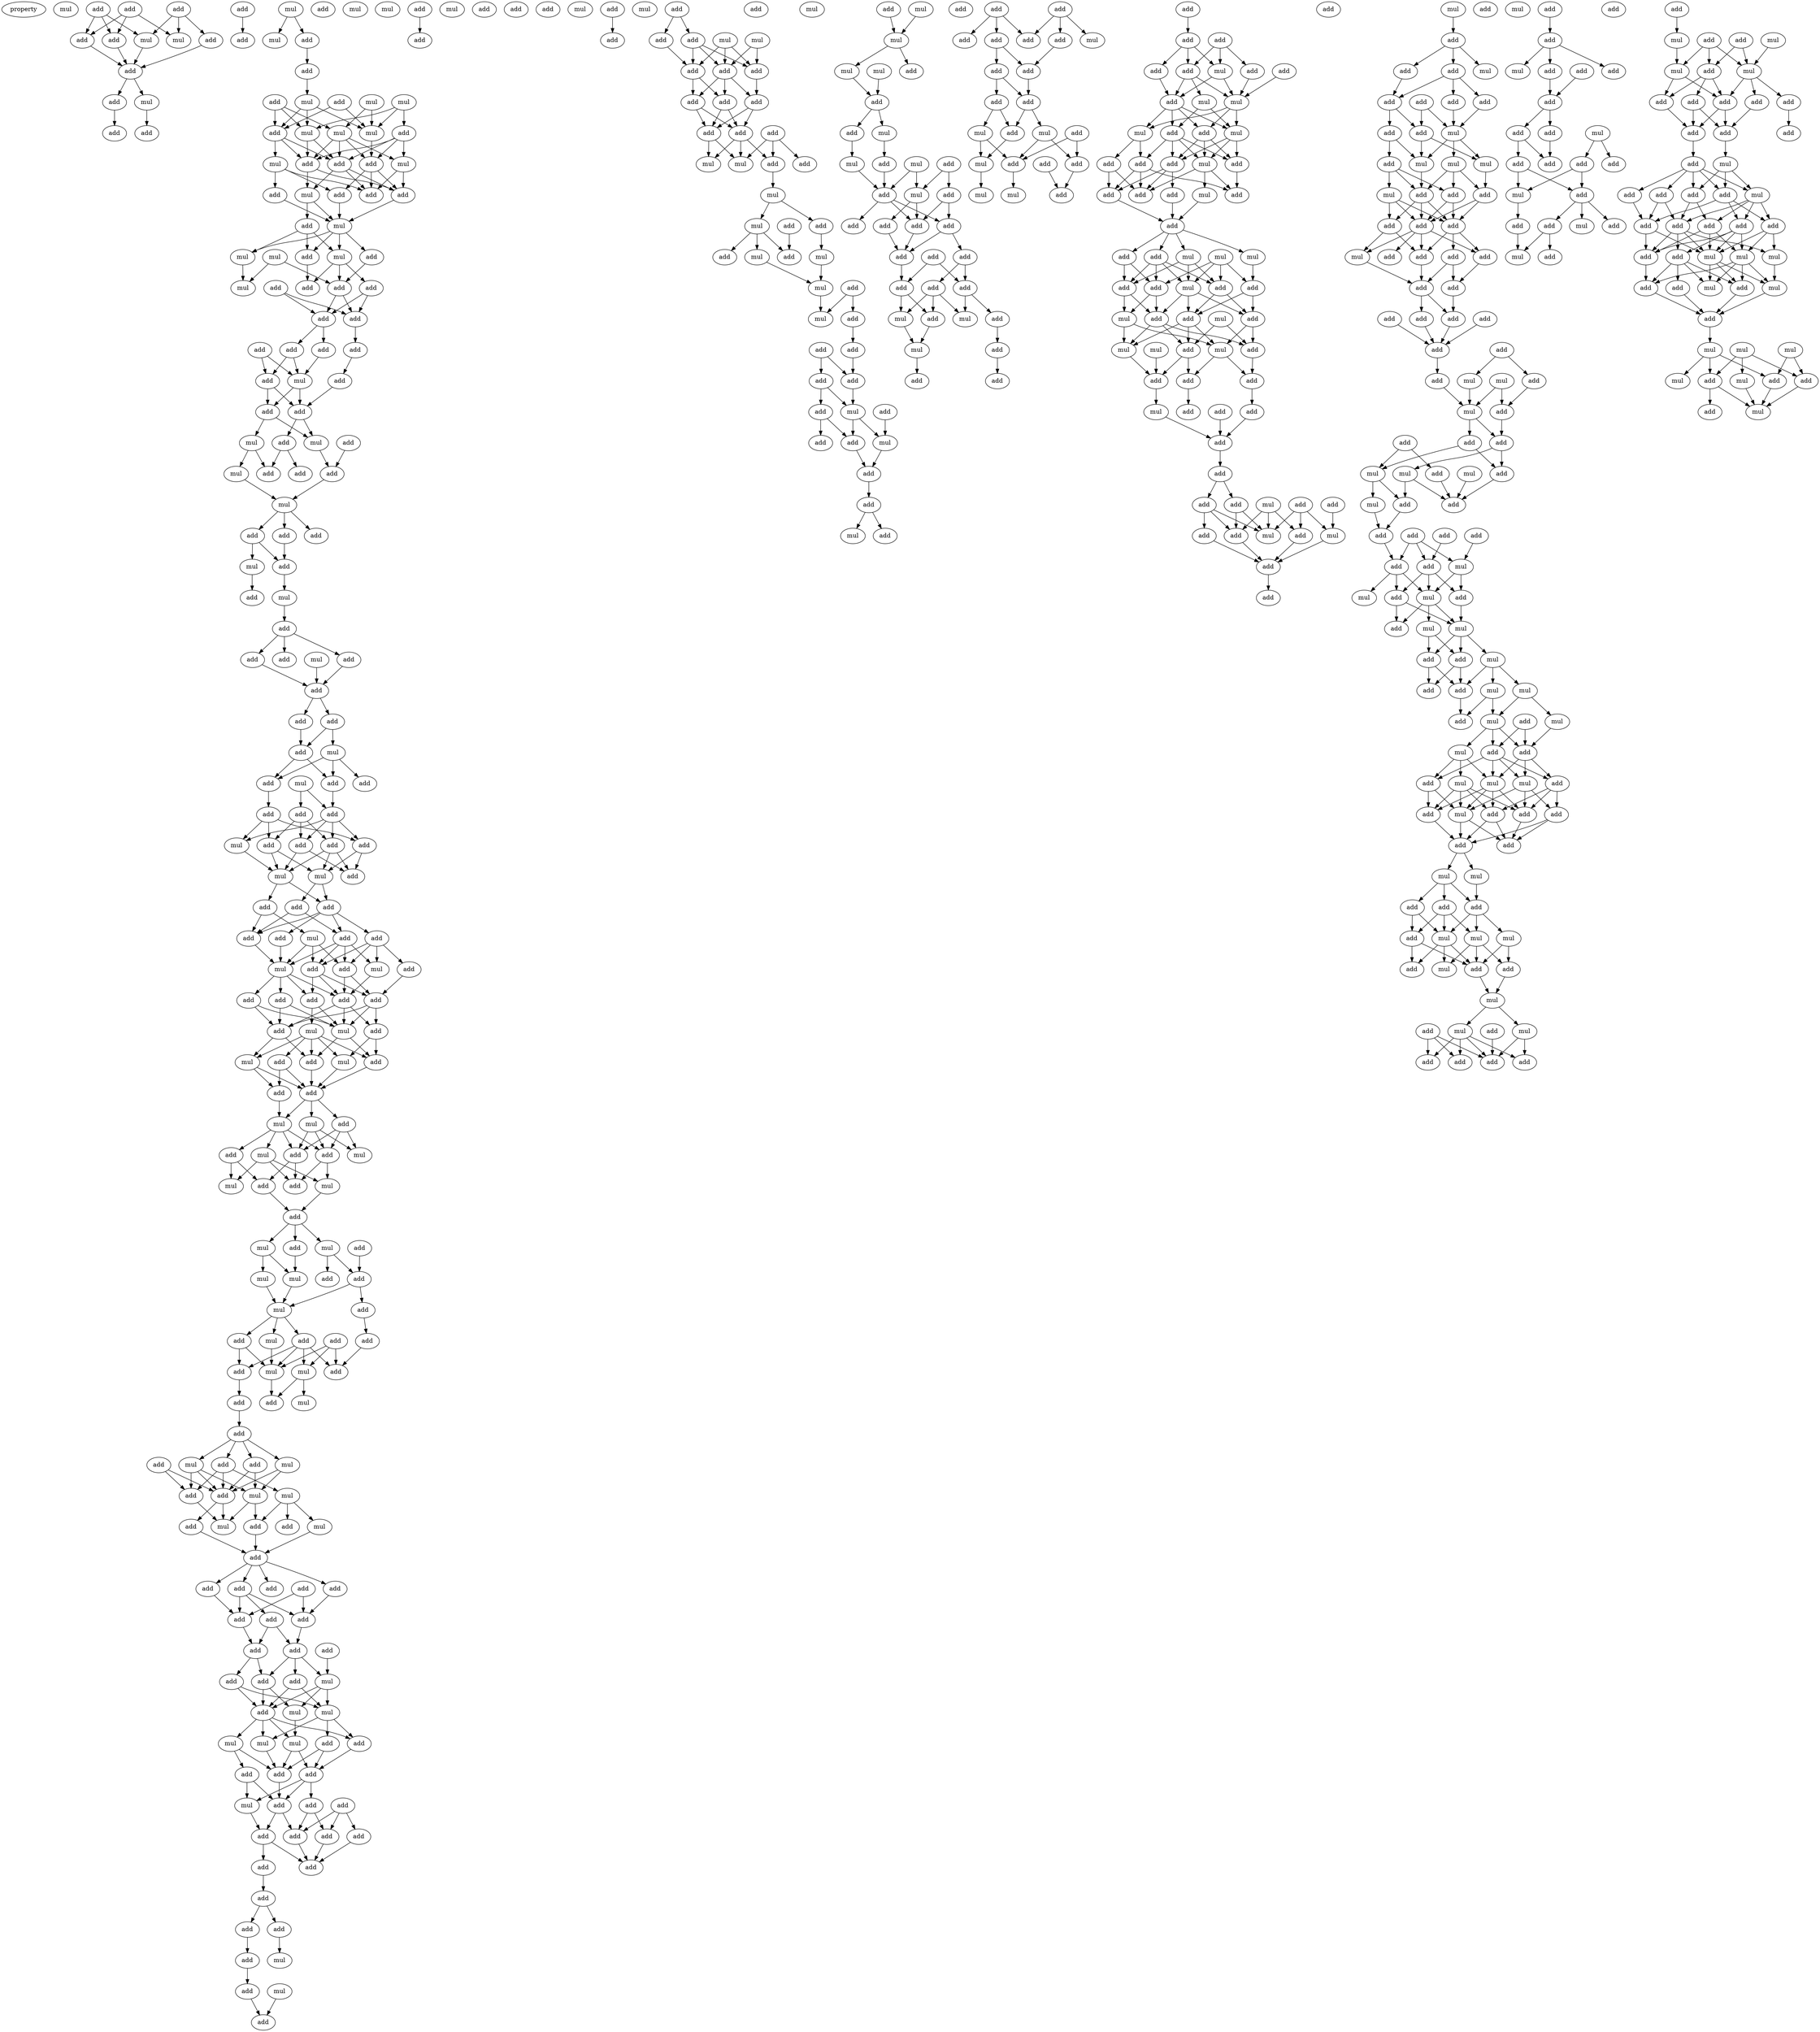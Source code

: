 digraph {
    node [fontcolor=black]
    property [mul=2,lf=1.4]
    0 [ label = mul ];
    1 [ label = add ];
    2 [ label = add ];
    3 [ label = add ];
    4 [ label = add ];
    5 [ label = mul ];
    6 [ label = add ];
    7 [ label = add ];
    8 [ label = mul ];
    9 [ label = add ];
    10 [ label = add ];
    11 [ label = mul ];
    12 [ label = add ];
    13 [ label = add ];
    14 [ label = add ];
    15 [ label = add ];
    16 [ label = mul ];
    17 [ label = mul ];
    18 [ label = add ];
    19 [ label = mul ];
    20 [ label = add ];
    21 [ label = add ];
    22 [ label = mul ];
    23 [ label = add ];
    24 [ label = mul ];
    25 [ label = add ];
    26 [ label = mul ];
    27 [ label = mul ];
    28 [ label = add ];
    29 [ label = mul ];
    30 [ label = mul ];
    31 [ label = add ];
    32 [ label = mul ];
    33 [ label = add ];
    34 [ label = add ];
    35 [ label = mul ];
    36 [ label = add ];
    37 [ label = add ];
    38 [ label = add ];
    39 [ label = add ];
    40 [ label = add ];
    41 [ label = mul ];
    42 [ label = mul ];
    43 [ label = add ];
    44 [ label = mul ];
    45 [ label = add ];
    46 [ label = mul ];
    47 [ label = add ];
    48 [ label = mul ];
    49 [ label = add ];
    50 [ label = add ];
    51 [ label = add ];
    52 [ label = add ];
    53 [ label = mul ];
    54 [ label = add ];
    55 [ label = add ];
    56 [ label = add ];
    57 [ label = add ];
    58 [ label = add ];
    59 [ label = add ];
    60 [ label = mul ];
    61 [ label = add ];
    62 [ label = add ];
    63 [ label = add ];
    64 [ label = add ];
    65 [ label = mul ];
    66 [ label = add ];
    67 [ label = add ];
    68 [ label = mul ];
    69 [ label = add ];
    70 [ label = add ];
    71 [ label = mul ];
    72 [ label = add ];
    73 [ label = mul ];
    74 [ label = add ];
    75 [ label = mul ];
    76 [ label = add ];
    77 [ label = add ];
    78 [ label = mul ];
    79 [ label = add ];
    80 [ label = mul ];
    81 [ label = add ];
    82 [ label = add ];
    83 [ label = add ];
    84 [ label = add ];
    85 [ label = mul ];
    86 [ label = add ];
    87 [ label = add ];
    88 [ label = add ];
    89 [ label = mul ];
    90 [ label = add ];
    91 [ label = add ];
    92 [ label = add ];
    93 [ label = add ];
    94 [ label = add ];
    95 [ label = mul ];
    96 [ label = add ];
    97 [ label = add ];
    98 [ label = mul ];
    99 [ label = add ];
    100 [ label = add ];
    101 [ label = add ];
    102 [ label = add ];
    103 [ label = add ];
    104 [ label = add ];
    105 [ label = mul ];
    106 [ label = add ];
    107 [ label = add ];
    108 [ label = add ];
    109 [ label = mul ];
    110 [ label = mul ];
    111 [ label = add ];
    112 [ label = add ];
    113 [ label = add ];
    114 [ label = mul ];
    115 [ label = add ];
    116 [ label = add ];
    117 [ label = add ];
    118 [ label = add ];
    119 [ label = mul ];
    120 [ label = add ];
    121 [ label = add ];
    122 [ label = mul ];
    123 [ label = add ];
    124 [ label = add ];
    125 [ label = add ];
    126 [ label = add ];
    127 [ label = add ];
    128 [ label = add ];
    129 [ label = add ];
    130 [ label = mul ];
    131 [ label = mul ];
    132 [ label = add ];
    133 [ label = mul ];
    134 [ label = add ];
    135 [ label = add ];
    136 [ label = mul ];
    137 [ label = add ];
    138 [ label = add ];
    139 [ label = add ];
    140 [ label = mul ];
    141 [ label = add ];
    142 [ label = mul ];
    143 [ label = mul ];
    144 [ label = mul ];
    145 [ label = add ];
    146 [ label = add ];
    147 [ label = add ];
    148 [ label = mul ];
    149 [ label = mul ];
    150 [ label = add ];
    151 [ label = add ];
    152 [ label = add ];
    153 [ label = add ];
    154 [ label = mul ];
    155 [ label = mul ];
    156 [ label = add ];
    157 [ label = mul ];
    158 [ label = add ];
    159 [ label = mul ];
    160 [ label = add ];
    161 [ label = add ];
    162 [ label = mul ];
    163 [ label = add ];
    164 [ label = add ];
    165 [ label = add ];
    166 [ label = add ];
    167 [ label = mul ];
    168 [ label = add ];
    169 [ label = add ];
    170 [ label = add ];
    171 [ label = mul ];
    172 [ label = mul ];
    173 [ label = mul ];
    174 [ label = add ];
    175 [ label = add ];
    176 [ label = add ];
    177 [ label = mul ];
    178 [ label = add ];
    179 [ label = mul ];
    180 [ label = add ];
    181 [ label = add ];
    182 [ label = mul ];
    183 [ label = add ];
    184 [ label = add ];
    185 [ label = mul ];
    186 [ label = add ];
    187 [ label = mul ];
    188 [ label = add ];
    189 [ label = mul ];
    190 [ label = add ];
    191 [ label = add ];
    192 [ label = add ];
    193 [ label = add ];
    194 [ label = add ];
    195 [ label = add ];
    196 [ label = add ];
    197 [ label = add ];
    198 [ label = add ];
    199 [ label = add ];
    200 [ label = add ];
    201 [ label = add ];
    202 [ label = add ];
    203 [ label = mul ];
    204 [ label = add ];
    205 [ label = add ];
    206 [ label = add ];
    207 [ label = mul ];
    208 [ label = mul ];
    209 [ label = add ];
    210 [ label = add ];
    211 [ label = mul ];
    212 [ label = mul ];
    213 [ label = mul ];
    214 [ label = add ];
    215 [ label = add ];
    216 [ label = add ];
    217 [ label = add ];
    218 [ label = mul ];
    219 [ label = add ];
    220 [ label = add ];
    221 [ label = add ];
    222 [ label = add ];
    223 [ label = add ];
    224 [ label = add ];
    225 [ label = add ];
    226 [ label = add ];
    227 [ label = add ];
    228 [ label = add ];
    229 [ label = add ];
    230 [ label = add ];
    231 [ label = add ];
    232 [ label = mul ];
    233 [ label = mul ];
    234 [ label = add ];
    235 [ label = add ];
    236 [ label = add ];
    237 [ label = mul ];
    238 [ label = mul ];
    239 [ label = add ];
    240 [ label = add ];
    241 [ label = add ];
    242 [ label = add ];
    243 [ label = mul ];
    244 [ label = mul ];
    245 [ label = add ];
    246 [ label = add ];
    247 [ label = add ];
    248 [ label = add ];
    249 [ label = add ];
    250 [ label = add ];
    251 [ label = add ];
    252 [ label = add ];
    253 [ label = add ];
    254 [ label = add ];
    255 [ label = mul ];
    256 [ label = add ];
    257 [ label = mul ];
    258 [ label = add ];
    259 [ label = mul ];
    260 [ label = mul ];
    261 [ label = add ];
    262 [ label = add ];
    263 [ label = mul ];
    264 [ label = mul ];
    265 [ label = add ];
    266 [ label = add ];
    267 [ label = mul ];
    268 [ label = add ];
    269 [ label = add ];
    270 [ label = mul ];
    271 [ label = add ];
    272 [ label = add ];
    273 [ label = add ];
    274 [ label = add ];
    275 [ label = add ];
    276 [ label = mul ];
    277 [ label = add ];
    278 [ label = add ];
    279 [ label = add ];
    280 [ label = add ];
    281 [ label = mul ];
    282 [ label = add ];
    283 [ label = add ];
    284 [ label = mul ];
    285 [ label = mul ];
    286 [ label = add ];
    287 [ label = mul ];
    288 [ label = add ];
    289 [ label = mul ];
    290 [ label = add ];
    291 [ label = mul ];
    292 [ label = mul ];
    293 [ label = add ];
    294 [ label = mul ];
    295 [ label = add ];
    296 [ label = mul ];
    297 [ label = add ];
    298 [ label = mul ];
    299 [ label = add ];
    300 [ label = add ];
    301 [ label = mul ];
    302 [ label = add ];
    303 [ label = add ];
    304 [ label = add ];
    305 [ label = add ];
    306 [ label = add ];
    307 [ label = add ];
    308 [ label = add ];
    309 [ label = add ];
    310 [ label = add ];
    311 [ label = add ];
    312 [ label = add ];
    313 [ label = add ];
    314 [ label = mul ];
    315 [ label = add ];
    316 [ label = mul ];
    317 [ label = mul ];
    318 [ label = add ];
    319 [ label = add ];
    320 [ label = add ];
    321 [ label = add ];
    322 [ label = add ];
    323 [ label = add ];
    324 [ label = add ];
    325 [ label = add ];
    326 [ label = mul ];
    327 [ label = add ];
    328 [ label = add ];
    329 [ label = add ];
    330 [ label = add ];
    331 [ label = add ];
    332 [ label = add ];
    333 [ label = add ];
    334 [ label = mul ];
    335 [ label = mul ];
    336 [ label = add ];
    337 [ label = add ];
    338 [ label = add ];
    339 [ label = add ];
    340 [ label = mul ];
    341 [ label = add ];
    342 [ label = mul ];
    343 [ label = mul ];
    344 [ label = add ];
    345 [ label = add ];
    346 [ label = add ];
    347 [ label = add ];
    348 [ label = mul ];
    349 [ label = add ];
    350 [ label = add ];
    351 [ label = add ];
    352 [ label = mul ];
    353 [ label = add ];
    354 [ label = mul ];
    355 [ label = mul ];
    356 [ label = add ];
    357 [ label = mul ];
    358 [ label = add ];
    359 [ label = add ];
    360 [ label = add ];
    361 [ label = mul ];
    362 [ label = add ];
    363 [ label = add ];
    364 [ label = add ];
    365 [ label = add ];
    366 [ label = add ];
    367 [ label = mul ];
    368 [ label = add ];
    369 [ label = add ];
    370 [ label = mul ];
    371 [ label = add ];
    372 [ label = mul ];
    373 [ label = mul ];
    374 [ label = add ];
    375 [ label = add ];
    376 [ label = add ];
    377 [ label = add ];
    378 [ label = add ];
    379 [ label = mul ];
    380 [ label = add ];
    381 [ label = add ];
    382 [ label = add ];
    383 [ label = mul ];
    384 [ label = mul ];
    385 [ label = mul ];
    386 [ label = mul ];
    387 [ label = add ];
    388 [ label = add ];
    389 [ label = mul ];
    390 [ label = add ];
    391 [ label = add ];
    392 [ label = add ];
    393 [ label = mul ];
    394 [ label = add ];
    395 [ label = add ];
    396 [ label = add ];
    397 [ label = add ];
    398 [ label = add ];
    399 [ label = add ];
    400 [ label = mul ];
    401 [ label = add ];
    402 [ label = add ];
    403 [ label = add ];
    404 [ label = mul ];
    405 [ label = mul ];
    406 [ label = add ];
    407 [ label = add ];
    408 [ label = add ];
    409 [ label = add ];
    410 [ label = add ];
    411 [ label = add ];
    412 [ label = mul ];
    413 [ label = add ];
    414 [ label = add ];
    415 [ label = mul ];
    416 [ label = add ];
    417 [ label = add ];
    418 [ label = add ];
    419 [ label = add ];
    420 [ label = add ];
    421 [ label = add ];
    422 [ label = add ];
    423 [ label = add ];
    424 [ label = mul ];
    425 [ label = mul ];
    426 [ label = add ];
    427 [ label = mul ];
    428 [ label = mul ];
    429 [ label = add ];
    430 [ label = mul ];
    431 [ label = add ];
    432 [ label = add ];
    433 [ label = add ];
    434 [ label = add ];
    435 [ label = add ];
    436 [ label = add ];
    437 [ label = mul ];
    438 [ label = add ];
    439 [ label = add ];
    440 [ label = add ];
    441 [ label = add ];
    442 [ label = add ];
    443 [ label = add ];
    444 [ label = add ];
    445 [ label = add ];
    446 [ label = add ];
    447 [ label = add ];
    448 [ label = add ];
    449 [ label = mul ];
    450 [ label = add ];
    451 [ label = add ];
    452 [ label = mul ];
    453 [ label = mul ];
    454 [ label = add ];
    455 [ label = add ];
    456 [ label = add ];
    457 [ label = add ];
    458 [ label = mul ];
    459 [ label = add ];
    460 [ label = mul ];
    461 [ label = add ];
    462 [ label = mul ];
    463 [ label = add ];
    464 [ label = mul ];
    465 [ label = add ];
    466 [ label = add ];
    467 [ label = add ];
    468 [ label = add ];
    469 [ label = add ];
    470 [ label = add ];
    471 [ label = add ];
    472 [ label = mul ];
    473 [ label = mul ];
    474 [ label = add ];
    475 [ label = mul ];
    476 [ label = add ];
    477 [ label = mul ];
    478 [ label = mul ];
    479 [ label = add ];
    480 [ label = add ];
    481 [ label = add ];
    482 [ label = mul ];
    483 [ label = add ];
    484 [ label = add ];
    485 [ label = mul ];
    486 [ label = mul ];
    487 [ label = add ];
    488 [ label = add ];
    489 [ label = mul ];
    490 [ label = mul ];
    491 [ label = add ];
    492 [ label = add ];
    493 [ label = mul ];
    494 [ label = mul ];
    495 [ label = add ];
    496 [ label = mul ];
    497 [ label = add ];
    498 [ label = mul ];
    499 [ label = add ];
    500 [ label = add ];
    501 [ label = add ];
    502 [ label = add ];
    503 [ label = mul ];
    504 [ label = add ];
    505 [ label = add ];
    506 [ label = mul ];
    507 [ label = mul ];
    508 [ label = mul ];
    509 [ label = add ];
    510 [ label = add ];
    511 [ label = add ];
    512 [ label = mul ];
    513 [ label = mul ];
    514 [ label = add ];
    515 [ label = mul ];
    516 [ label = add ];
    517 [ label = mul ];
    518 [ label = add ];
    519 [ label = add ];
    520 [ label = mul ];
    521 [ label = mul ];
    522 [ label = add ];
    523 [ label = add ];
    524 [ label = mul ];
    525 [ label = add ];
    526 [ label = add ];
    527 [ label = add ];
    528 [ label = add ];
    529 [ label = add ];
    530 [ label = add ];
    531 [ label = mul ];
    532 [ label = add ];
    533 [ label = add ];
    534 [ label = add ];
    535 [ label = add ];
    536 [ label = add ];
    537 [ label = add ];
    538 [ label = mul ];
    539 [ label = add ];
    540 [ label = add ];
    541 [ label = add ];
    542 [ label = add ];
    543 [ label = mul ];
    544 [ label = add ];
    545 [ label = add ];
    546 [ label = add ];
    547 [ label = mul ];
    548 [ label = add ];
    549 [ label = add ];
    550 [ label = mul ];
    551 [ label = add ];
    552 [ label = add ];
    553 [ label = mul ];
    554 [ label = mul ];
    555 [ label = add ];
    556 [ label = add ];
    557 [ label = add ];
    558 [ label = mul ];
    559 [ label = mul ];
    560 [ label = add ];
    561 [ label = add ];
    562 [ label = add ];
    563 [ label = add ];
    564 [ label = add ];
    565 [ label = add ];
    566 [ label = add ];
    567 [ label = add ];
    568 [ label = add ];
    569 [ label = mul ];
    570 [ label = add ];
    571 [ label = mul ];
    572 [ label = add ];
    573 [ label = add ];
    574 [ label = add ];
    575 [ label = add ];
    576 [ label = add ];
    577 [ label = add ];
    578 [ label = add ];
    579 [ label = add ];
    580 [ label = mul ];
    581 [ label = mul ];
    582 [ label = mul ];
    583 [ label = add ];
    584 [ label = add ];
    585 [ label = mul ];
    586 [ label = add ];
    587 [ label = add ];
    588 [ label = add ];
    589 [ label = mul ];
    590 [ label = add ];
    591 [ label = mul ];
    592 [ label = mul ];
    593 [ label = mul ];
    594 [ label = add ];
    595 [ label = add ];
    596 [ label = mul ];
    597 [ label = add ];
    598 [ label = mul ];
    599 [ label = add ];
    600 [ label = mul ];
    1 -> 4 [ name = 0 ];
    1 -> 5 [ name = 1 ];
    1 -> 6 [ name = 2 ];
    2 -> 4 [ name = 3 ];
    2 -> 6 [ name = 4 ];
    2 -> 8 [ name = 5 ];
    3 -> 5 [ name = 6 ];
    3 -> 7 [ name = 7 ];
    3 -> 8 [ name = 8 ];
    4 -> 9 [ name = 9 ];
    6 -> 9 [ name = 10 ];
    7 -> 9 [ name = 11 ];
    8 -> 9 [ name = 12 ];
    9 -> 10 [ name = 13 ];
    9 -> 11 [ name = 14 ];
    10 -> 15 [ name = 15 ];
    11 -> 13 [ name = 16 ];
    12 -> 14 [ name = 17 ];
    16 -> 17 [ name = 18 ];
    16 -> 20 [ name = 19 ];
    20 -> 21 [ name = 20 ];
    21 -> 26 [ name = 21 ];
    22 -> 27 [ name = 22 ];
    22 -> 28 [ name = 23 ];
    22 -> 29 [ name = 24 ];
    23 -> 29 [ name = 25 ];
    23 -> 30 [ name = 26 ];
    23 -> 31 [ name = 27 ];
    24 -> 27 [ name = 28 ];
    24 -> 30 [ name = 29 ];
    25 -> 27 [ name = 30 ];
    25 -> 31 [ name = 31 ];
    26 -> 27 [ name = 32 ];
    26 -> 29 [ name = 33 ];
    26 -> 31 [ name = 34 ];
    27 -> 36 [ name = 35 ];
    28 -> 32 [ name = 36 ];
    28 -> 33 [ name = 37 ];
    28 -> 34 [ name = 38 ];
    28 -> 36 [ name = 39 ];
    29 -> 33 [ name = 40 ];
    29 -> 34 [ name = 41 ];
    30 -> 32 [ name = 42 ];
    30 -> 33 [ name = 43 ];
    30 -> 34 [ name = 44 ];
    30 -> 36 [ name = 45 ];
    31 -> 33 [ name = 46 ];
    31 -> 34 [ name = 47 ];
    31 -> 35 [ name = 48 ];
    32 -> 39 [ name = 49 ];
    32 -> 40 [ name = 50 ];
    33 -> 39 [ name = 51 ];
    33 -> 40 [ name = 52 ];
    33 -> 41 [ name = 53 ];
    34 -> 40 [ name = 54 ];
    34 -> 41 [ name = 55 ];
    35 -> 37 [ name = 56 ];
    35 -> 38 [ name = 57 ];
    35 -> 39 [ name = 58 ];
    36 -> 38 [ name = 59 ];
    36 -> 39 [ name = 60 ];
    36 -> 40 [ name = 61 ];
    37 -> 42 [ name = 62 ];
    38 -> 42 [ name = 63 ];
    40 -> 42 [ name = 64 ];
    41 -> 42 [ name = 65 ];
    41 -> 43 [ name = 66 ];
    42 -> 44 [ name = 67 ];
    42 -> 45 [ name = 68 ];
    42 -> 47 [ name = 69 ];
    42 -> 48 [ name = 70 ];
    43 -> 44 [ name = 71 ];
    43 -> 47 [ name = 72 ];
    43 -> 48 [ name = 73 ];
    44 -> 49 [ name = 74 ];
    44 -> 51 [ name = 75 ];
    44 -> 52 [ name = 76 ];
    45 -> 51 [ name = 77 ];
    46 -> 51 [ name = 78 ];
    46 -> 53 [ name = 79 ];
    47 -> 49 [ name = 80 ];
    48 -> 53 [ name = 81 ];
    50 -> 54 [ name = 82 ];
    50 -> 55 [ name = 83 ];
    51 -> 54 [ name = 84 ];
    51 -> 55 [ name = 85 ];
    52 -> 54 [ name = 86 ];
    52 -> 55 [ name = 87 ];
    54 -> 58 [ name = 88 ];
    54 -> 59 [ name = 89 ];
    55 -> 56 [ name = 90 ];
    56 -> 62 [ name = 91 ];
    57 -> 60 [ name = 92 ];
    57 -> 61 [ name = 93 ];
    58 -> 60 [ name = 94 ];
    58 -> 61 [ name = 95 ];
    59 -> 60 [ name = 96 ];
    60 -> 63 [ name = 97 ];
    60 -> 64 [ name = 98 ];
    61 -> 63 [ name = 99 ];
    61 -> 64 [ name = 100 ];
    62 -> 63 [ name = 101 ];
    63 -> 67 [ name = 102 ];
    63 -> 68 [ name = 103 ];
    64 -> 65 [ name = 104 ];
    64 -> 68 [ name = 105 ];
    65 -> 69 [ name = 106 ];
    65 -> 71 [ name = 107 ];
    66 -> 70 [ name = 108 ];
    67 -> 69 [ name = 109 ];
    67 -> 72 [ name = 110 ];
    68 -> 70 [ name = 111 ];
    70 -> 73 [ name = 112 ];
    71 -> 73 [ name = 113 ];
    73 -> 74 [ name = 114 ];
    73 -> 76 [ name = 115 ];
    73 -> 77 [ name = 116 ];
    74 -> 78 [ name = 117 ];
    74 -> 79 [ name = 118 ];
    76 -> 79 [ name = 119 ];
    78 -> 81 [ name = 120 ];
    79 -> 80 [ name = 121 ];
    80 -> 82 [ name = 122 ];
    82 -> 83 [ name = 123 ];
    82 -> 84 [ name = 124 ];
    82 -> 86 [ name = 125 ];
    83 -> 87 [ name = 126 ];
    84 -> 87 [ name = 127 ];
    85 -> 87 [ name = 128 ];
    87 -> 91 [ name = 129 ];
    87 -> 93 [ name = 130 ];
    88 -> 92 [ name = 131 ];
    91 -> 94 [ name = 132 ];
    91 -> 95 [ name = 133 ];
    93 -> 94 [ name = 134 ];
    94 -> 97 [ name = 135 ];
    94 -> 99 [ name = 136 ];
    95 -> 96 [ name = 137 ];
    95 -> 97 [ name = 138 ];
    95 -> 99 [ name = 139 ];
    97 -> 100 [ name = 140 ];
    98 -> 101 [ name = 141 ];
    98 -> 102 [ name = 142 ];
    99 -> 102 [ name = 143 ];
    100 -> 105 [ name = 144 ];
    100 -> 106 [ name = 145 ];
    100 -> 107 [ name = 146 ];
    101 -> 103 [ name = 147 ];
    101 -> 104 [ name = 148 ];
    101 -> 107 [ name = 149 ];
    102 -> 103 [ name = 150 ];
    102 -> 104 [ name = 151 ];
    102 -> 105 [ name = 152 ];
    102 -> 106 [ name = 153 ];
    103 -> 108 [ name = 154 ];
    103 -> 110 [ name = 155 ];
    104 -> 108 [ name = 156 ];
    104 -> 109 [ name = 157 ];
    104 -> 110 [ name = 158 ];
    105 -> 110 [ name = 159 ];
    106 -> 108 [ name = 160 ];
    106 -> 109 [ name = 161 ];
    107 -> 109 [ name = 162 ];
    107 -> 110 [ name = 163 ];
    109 -> 111 [ name = 164 ];
    109 -> 113 [ name = 165 ];
    110 -> 111 [ name = 166 ];
    110 -> 112 [ name = 167 ];
    111 -> 115 [ name = 168 ];
    111 -> 116 [ name = 169 ];
    111 -> 117 [ name = 170 ];
    111 -> 118 [ name = 171 ];
    112 -> 114 [ name = 172 ];
    112 -> 116 [ name = 173 ];
    113 -> 116 [ name = 174 ];
    113 -> 118 [ name = 175 ];
    114 -> 121 [ name = 176 ];
    114 -> 122 [ name = 177 ];
    114 -> 123 [ name = 178 ];
    115 -> 119 [ name = 179 ];
    115 -> 120 [ name = 180 ];
    115 -> 121 [ name = 181 ];
    115 -> 123 [ name = 182 ];
    116 -> 122 [ name = 183 ];
    117 -> 122 [ name = 184 ];
    118 -> 119 [ name = 185 ];
    118 -> 121 [ name = 186 ];
    118 -> 122 [ name = 187 ];
    118 -> 123 [ name = 188 ];
    119 -> 127 [ name = 189 ];
    120 -> 125 [ name = 190 ];
    121 -> 124 [ name = 191 ];
    121 -> 125 [ name = 192 ];
    121 -> 127 [ name = 193 ];
    122 -> 124 [ name = 194 ];
    122 -> 126 [ name = 195 ];
    122 -> 127 [ name = 196 ];
    122 -> 128 [ name = 197 ];
    123 -> 125 [ name = 198 ];
    123 -> 127 [ name = 199 ];
    124 -> 130 [ name = 200 ];
    124 -> 131 [ name = 201 ];
    125 -> 129 [ name = 202 ];
    125 -> 130 [ name = 203 ];
    125 -> 132 [ name = 204 ];
    126 -> 129 [ name = 205 ];
    126 -> 130 [ name = 206 ];
    127 -> 129 [ name = 207 ];
    127 -> 130 [ name = 208 ];
    127 -> 132 [ name = 209 ];
    128 -> 129 [ name = 210 ];
    128 -> 130 [ name = 211 ];
    129 -> 135 [ name = 212 ];
    129 -> 136 [ name = 213 ];
    130 -> 134 [ name = 214 ];
    130 -> 135 [ name = 215 ];
    131 -> 133 [ name = 216 ];
    131 -> 134 [ name = 217 ];
    131 -> 135 [ name = 218 ];
    131 -> 136 [ name = 219 ];
    131 -> 137 [ name = 220 ];
    132 -> 133 [ name = 221 ];
    132 -> 134 [ name = 222 ];
    133 -> 139 [ name = 223 ];
    134 -> 139 [ name = 224 ];
    135 -> 139 [ name = 225 ];
    136 -> 138 [ name = 226 ];
    136 -> 139 [ name = 227 ];
    137 -> 138 [ name = 228 ];
    137 -> 139 [ name = 229 ];
    138 -> 142 [ name = 230 ];
    139 -> 140 [ name = 231 ];
    139 -> 141 [ name = 232 ];
    139 -> 142 [ name = 233 ];
    140 -> 144 [ name = 234 ];
    140 -> 146 [ name = 235 ];
    140 -> 147 [ name = 236 ];
    141 -> 144 [ name = 237 ];
    141 -> 146 [ name = 238 ];
    141 -> 147 [ name = 239 ];
    142 -> 143 [ name = 240 ];
    142 -> 145 [ name = 241 ];
    142 -> 146 [ name = 242 ];
    142 -> 147 [ name = 243 ];
    143 -> 148 [ name = 244 ];
    143 -> 149 [ name = 245 ];
    143 -> 151 [ name = 246 ];
    145 -> 148 [ name = 247 ];
    145 -> 150 [ name = 248 ];
    146 -> 150 [ name = 249 ];
    146 -> 151 [ name = 250 ];
    147 -> 149 [ name = 251 ];
    147 -> 151 [ name = 252 ];
    149 -> 152 [ name = 253 ];
    150 -> 152 [ name = 254 ];
    152 -> 153 [ name = 255 ];
    152 -> 154 [ name = 256 ];
    152 -> 155 [ name = 257 ];
    153 -> 159 [ name = 258 ];
    154 -> 157 [ name = 259 ];
    154 -> 159 [ name = 260 ];
    155 -> 160 [ name = 261 ];
    155 -> 161 [ name = 262 ];
    156 -> 161 [ name = 263 ];
    157 -> 162 [ name = 264 ];
    159 -> 162 [ name = 265 ];
    161 -> 162 [ name = 266 ];
    161 -> 163 [ name = 267 ];
    162 -> 165 [ name = 268 ];
    162 -> 166 [ name = 269 ];
    162 -> 167 [ name = 270 ];
    163 -> 168 [ name = 271 ];
    164 -> 169 [ name = 272 ];
    164 -> 171 [ name = 273 ];
    164 -> 172 [ name = 274 ];
    165 -> 169 [ name = 275 ];
    165 -> 170 [ name = 276 ];
    165 -> 171 [ name = 277 ];
    165 -> 172 [ name = 278 ];
    166 -> 170 [ name = 279 ];
    166 -> 172 [ name = 280 ];
    167 -> 172 [ name = 281 ];
    168 -> 169 [ name = 282 ];
    170 -> 175 [ name = 283 ];
    171 -> 173 [ name = 284 ];
    171 -> 174 [ name = 285 ];
    172 -> 174 [ name = 286 ];
    175 -> 176 [ name = 287 ];
    176 -> 177 [ name = 288 ];
    176 -> 178 [ name = 289 ];
    176 -> 179 [ name = 290 ];
    176 -> 180 [ name = 291 ];
    177 -> 184 [ name = 292 ];
    177 -> 185 [ name = 293 ];
    178 -> 182 [ name = 294 ];
    178 -> 183 [ name = 295 ];
    178 -> 184 [ name = 296 ];
    179 -> 183 [ name = 297 ];
    179 -> 184 [ name = 298 ];
    179 -> 185 [ name = 299 ];
    180 -> 184 [ name = 300 ];
    180 -> 185 [ name = 301 ];
    181 -> 183 [ name = 302 ];
    181 -> 184 [ name = 303 ];
    182 -> 188 [ name = 304 ];
    182 -> 189 [ name = 305 ];
    182 -> 190 [ name = 306 ];
    183 -> 187 [ name = 307 ];
    184 -> 186 [ name = 308 ];
    184 -> 187 [ name = 309 ];
    185 -> 187 [ name = 310 ];
    185 -> 190 [ name = 311 ];
    186 -> 191 [ name = 312 ];
    189 -> 191 [ name = 313 ];
    190 -> 191 [ name = 314 ];
    191 -> 192 [ name = 315 ];
    191 -> 193 [ name = 316 ];
    191 -> 194 [ name = 317 ];
    191 -> 195 [ name = 318 ];
    192 -> 197 [ name = 319 ];
    193 -> 197 [ name = 320 ];
    193 -> 198 [ name = 321 ];
    193 -> 199 [ name = 322 ];
    194 -> 198 [ name = 323 ];
    196 -> 197 [ name = 324 ];
    196 -> 198 [ name = 325 ];
    197 -> 200 [ name = 326 ];
    198 -> 202 [ name = 327 ];
    199 -> 200 [ name = 328 ];
    199 -> 202 [ name = 329 ];
    200 -> 205 [ name = 330 ];
    200 -> 206 [ name = 331 ];
    201 -> 203 [ name = 332 ];
    202 -> 203 [ name = 333 ];
    202 -> 204 [ name = 334 ];
    202 -> 205 [ name = 335 ];
    203 -> 207 [ name = 336 ];
    203 -> 208 [ name = 337 ];
    203 -> 209 [ name = 338 ];
    204 -> 207 [ name = 339 ];
    204 -> 209 [ name = 340 ];
    205 -> 208 [ name = 341 ];
    205 -> 209 [ name = 342 ];
    206 -> 207 [ name = 343 ];
    206 -> 209 [ name = 344 ];
    207 -> 210 [ name = 345 ];
    207 -> 213 [ name = 346 ];
    207 -> 214 [ name = 347 ];
    208 -> 212 [ name = 348 ];
    209 -> 211 [ name = 349 ];
    209 -> 212 [ name = 350 ];
    209 -> 213 [ name = 351 ];
    209 -> 214 [ name = 352 ];
    210 -> 215 [ name = 353 ];
    210 -> 217 [ name = 354 ];
    211 -> 215 [ name = 355 ];
    211 -> 216 [ name = 356 ];
    212 -> 215 [ name = 357 ];
    212 -> 217 [ name = 358 ];
    213 -> 215 [ name = 359 ];
    214 -> 217 [ name = 360 ];
    215 -> 220 [ name = 361 ];
    216 -> 218 [ name = 362 ];
    216 -> 220 [ name = 363 ];
    217 -> 218 [ name = 364 ];
    217 -> 219 [ name = 365 ];
    217 -> 220 [ name = 366 ];
    218 -> 224 [ name = 367 ];
    219 -> 222 [ name = 368 ];
    219 -> 225 [ name = 369 ];
    220 -> 222 [ name = 370 ];
    220 -> 224 [ name = 371 ];
    221 -> 222 [ name = 372 ];
    221 -> 223 [ name = 373 ];
    221 -> 225 [ name = 374 ];
    222 -> 226 [ name = 375 ];
    223 -> 226 [ name = 376 ];
    224 -> 226 [ name = 377 ];
    224 -> 227 [ name = 378 ];
    225 -> 226 [ name = 379 ];
    227 -> 228 [ name = 380 ];
    228 -> 230 [ name = 381 ];
    228 -> 231 [ name = 382 ];
    230 -> 234 [ name = 383 ];
    231 -> 233 [ name = 384 ];
    234 -> 236 [ name = 385 ];
    235 -> 239 [ name = 386 ];
    236 -> 240 [ name = 387 ];
    237 -> 240 [ name = 388 ];
    241 -> 242 [ name = 389 ];
    241 -> 245 [ name = 390 ];
    242 -> 246 [ name = 391 ];
    242 -> 247 [ name = 392 ];
    242 -> 248 [ name = 393 ];
    243 -> 246 [ name = 394 ];
    243 -> 247 [ name = 395 ];
    243 -> 248 [ name = 396 ];
    244 -> 247 [ name = 397 ];
    244 -> 248 [ name = 398 ];
    245 -> 246 [ name = 399 ];
    246 -> 249 [ name = 400 ];
    246 -> 251 [ name = 401 ];
    247 -> 250 [ name = 402 ];
    248 -> 249 [ name = 403 ];
    248 -> 250 [ name = 404 ];
    248 -> 251 [ name = 405 ];
    249 -> 252 [ name = 406 ];
    249 -> 254 [ name = 407 ];
    250 -> 252 [ name = 408 ];
    250 -> 254 [ name = 409 ];
    251 -> 252 [ name = 410 ];
    251 -> 254 [ name = 411 ];
    252 -> 255 [ name = 412 ];
    252 -> 257 [ name = 413 ];
    252 -> 258 [ name = 414 ];
    253 -> 256 [ name = 415 ];
    253 -> 257 [ name = 416 ];
    253 -> 258 [ name = 417 ];
    254 -> 255 [ name = 418 ];
    254 -> 257 [ name = 419 ];
    258 -> 259 [ name = 420 ];
    259 -> 260 [ name = 421 ];
    259 -> 261 [ name = 422 ];
    260 -> 263 [ name = 423 ];
    260 -> 265 [ name = 424 ];
    260 -> 266 [ name = 425 ];
    261 -> 264 [ name = 426 ];
    262 -> 265 [ name = 427 ];
    263 -> 267 [ name = 428 ];
    264 -> 267 [ name = 429 ];
    267 -> 270 [ name = 430 ];
    268 -> 269 [ name = 431 ];
    268 -> 270 [ name = 432 ];
    269 -> 272 [ name = 433 ];
    271 -> 274 [ name = 434 ];
    271 -> 275 [ name = 435 ];
    272 -> 275 [ name = 436 ];
    274 -> 276 [ name = 437 ];
    274 -> 277 [ name = 438 ];
    275 -> 276 [ name = 439 ];
    276 -> 280 [ name = 440 ];
    276 -> 281 [ name = 441 ];
    277 -> 279 [ name = 442 ];
    277 -> 280 [ name = 443 ];
    278 -> 281 [ name = 444 ];
    280 -> 282 [ name = 445 ];
    281 -> 282 [ name = 446 ];
    282 -> 283 [ name = 447 ];
    283 -> 284 [ name = 448 ];
    283 -> 288 [ name = 449 ];
    286 -> 289 [ name = 450 ];
    287 -> 289 [ name = 451 ];
    289 -> 290 [ name = 452 ];
    289 -> 291 [ name = 453 ];
    291 -> 293 [ name = 454 ];
    292 -> 293 [ name = 455 ];
    293 -> 294 [ name = 456 ];
    293 -> 295 [ name = 457 ];
    294 -> 299 [ name = 458 ];
    295 -> 296 [ name = 459 ];
    296 -> 302 [ name = 460 ];
    297 -> 300 [ name = 461 ];
    297 -> 301 [ name = 462 ];
    298 -> 301 [ name = 463 ];
    298 -> 302 [ name = 464 ];
    299 -> 302 [ name = 465 ];
    300 -> 304 [ name = 466 ];
    300 -> 306 [ name = 467 ];
    301 -> 304 [ name = 468 ];
    301 -> 305 [ name = 469 ];
    302 -> 303 [ name = 470 ];
    302 -> 304 [ name = 471 ];
    302 -> 306 [ name = 472 ];
    304 -> 308 [ name = 473 ];
    305 -> 308 [ name = 474 ];
    306 -> 307 [ name = 475 ];
    306 -> 308 [ name = 476 ];
    307 -> 311 [ name = 477 ];
    307 -> 312 [ name = 478 ];
    308 -> 310 [ name = 479 ];
    309 -> 310 [ name = 480 ];
    309 -> 312 [ name = 481 ];
    310 -> 313 [ name = 482 ];
    310 -> 314 [ name = 483 ];
    311 -> 313 [ name = 484 ];
    311 -> 314 [ name = 485 ];
    311 -> 316 [ name = 486 ];
    312 -> 315 [ name = 487 ];
    312 -> 316 [ name = 488 ];
    313 -> 317 [ name = 489 ];
    314 -> 317 [ name = 490 ];
    315 -> 318 [ name = 491 ];
    317 -> 320 [ name = 492 ];
    318 -> 319 [ name = 493 ];
    322 -> 324 [ name = 494 ];
    322 -> 326 [ name = 495 ];
    322 -> 327 [ name = 496 ];
    323 -> 325 [ name = 497 ];
    323 -> 327 [ name = 498 ];
    323 -> 328 [ name = 499 ];
    324 -> 330 [ name = 500 ];
    328 -> 329 [ name = 501 ];
    328 -> 330 [ name = 502 ];
    329 -> 331 [ name = 503 ];
    329 -> 332 [ name = 504 ];
    330 -> 331 [ name = 505 ];
    331 -> 335 [ name = 506 ];
    331 -> 336 [ name = 507 ];
    332 -> 334 [ name = 508 ];
    332 -> 336 [ name = 509 ];
    333 -> 338 [ name = 510 ];
    333 -> 339 [ name = 511 ];
    334 -> 339 [ name = 512 ];
    334 -> 340 [ name = 513 ];
    335 -> 338 [ name = 514 ];
    335 -> 339 [ name = 515 ];
    336 -> 340 [ name = 516 ];
    337 -> 341 [ name = 517 ];
    338 -> 341 [ name = 518 ];
    339 -> 342 [ name = 519 ];
    340 -> 343 [ name = 520 ];
    344 -> 345 [ name = 521 ];
    345 -> 348 [ name = 522 ];
    345 -> 349 [ name = 523 ];
    345 -> 351 [ name = 524 ];
    346 -> 348 [ name = 525 ];
    346 -> 349 [ name = 526 ];
    346 -> 350 [ name = 527 ];
    347 -> 354 [ name = 528 ];
    348 -> 353 [ name = 529 ];
    348 -> 354 [ name = 530 ];
    349 -> 352 [ name = 531 ];
    349 -> 353 [ name = 532 ];
    349 -> 354 [ name = 533 ];
    350 -> 354 [ name = 534 ];
    351 -> 353 [ name = 535 ];
    352 -> 355 [ name = 536 ];
    352 -> 356 [ name = 537 ];
    353 -> 355 [ name = 538 ];
    353 -> 356 [ name = 539 ];
    353 -> 357 [ name = 540 ];
    353 -> 358 [ name = 541 ];
    354 -> 355 [ name = 542 ];
    354 -> 357 [ name = 543 ];
    354 -> 358 [ name = 544 ];
    355 -> 361 [ name = 545 ];
    355 -> 362 [ name = 546 ];
    355 -> 363 [ name = 547 ];
    356 -> 359 [ name = 548 ];
    356 -> 361 [ name = 549 ];
    356 -> 362 [ name = 550 ];
    356 -> 363 [ name = 551 ];
    357 -> 359 [ name = 552 ];
    357 -> 360 [ name = 553 ];
    358 -> 361 [ name = 554 ];
    358 -> 362 [ name = 555 ];
    358 -> 363 [ name = 556 ];
    359 -> 365 [ name = 557 ];
    359 -> 366 [ name = 558 ];
    359 -> 368 [ name = 559 ];
    360 -> 366 [ name = 560 ];
    360 -> 368 [ name = 561 ];
    361 -> 365 [ name = 562 ];
    361 -> 367 [ name = 563 ];
    361 -> 368 [ name = 564 ];
    362 -> 365 [ name = 565 ];
    363 -> 364 [ name = 566 ];
    363 -> 366 [ name = 567 ];
    363 -> 368 [ name = 568 ];
    364 -> 369 [ name = 569 ];
    366 -> 369 [ name = 570 ];
    367 -> 369 [ name = 571 ];
    369 -> 370 [ name = 572 ];
    369 -> 371 [ name = 573 ];
    369 -> 373 [ name = 574 ];
    369 -> 374 [ name = 575 ];
    370 -> 377 [ name = 576 ];
    370 -> 378 [ name = 577 ];
    370 -> 379 [ name = 578 ];
    371 -> 376 [ name = 579 ];
    371 -> 377 [ name = 580 ];
    371 -> 378 [ name = 581 ];
    371 -> 379 [ name = 582 ];
    372 -> 375 [ name = 583 ];
    372 -> 376 [ name = 584 ];
    372 -> 378 [ name = 585 ];
    372 -> 379 [ name = 586 ];
    373 -> 375 [ name = 587 ];
    374 -> 376 [ name = 588 ];
    374 -> 377 [ name = 589 ];
    375 -> 380 [ name = 590 ];
    375 -> 382 [ name = 591 ];
    376 -> 381 [ name = 592 ];
    376 -> 383 [ name = 593 ];
    377 -> 381 [ name = 594 ];
    377 -> 383 [ name = 595 ];
    378 -> 380 [ name = 596 ];
    378 -> 382 [ name = 597 ];
    379 -> 380 [ name = 598 ];
    379 -> 381 [ name = 599 ];
    379 -> 382 [ name = 600 ];
    380 -> 385 [ name = 601 ];
    380 -> 386 [ name = 602 ];
    380 -> 387 [ name = 603 ];
    381 -> 385 [ name = 604 ];
    381 -> 387 [ name = 605 ];
    381 -> 388 [ name = 606 ];
    382 -> 386 [ name = 607 ];
    382 -> 388 [ name = 608 ];
    383 -> 385 [ name = 609 ];
    383 -> 386 [ name = 610 ];
    384 -> 387 [ name = 611 ];
    384 -> 388 [ name = 612 ];
    385 -> 390 [ name = 613 ];
    386 -> 391 [ name = 614 ];
    386 -> 392 [ name = 615 ];
    387 -> 390 [ name = 616 ];
    387 -> 392 [ name = 617 ];
    388 -> 391 [ name = 618 ];
    389 -> 390 [ name = 619 ];
    390 -> 393 [ name = 620 ];
    391 -> 395 [ name = 621 ];
    392 -> 396 [ name = 622 ];
    393 -> 397 [ name = 623 ];
    394 -> 397 [ name = 624 ];
    395 -> 397 [ name = 625 ];
    397 -> 398 [ name = 626 ];
    398 -> 402 [ name = 627 ];
    398 -> 403 [ name = 628 ];
    399 -> 404 [ name = 629 ];
    400 -> 405 [ name = 630 ];
    400 -> 406 [ name = 631 ];
    400 -> 408 [ name = 632 ];
    401 -> 404 [ name = 633 ];
    401 -> 405 [ name = 634 ];
    401 -> 408 [ name = 635 ];
    402 -> 405 [ name = 636 ];
    402 -> 406 [ name = 637 ];
    402 -> 407 [ name = 638 ];
    403 -> 405 [ name = 639 ];
    403 -> 406 [ name = 640 ];
    404 -> 409 [ name = 641 ];
    406 -> 409 [ name = 642 ];
    407 -> 409 [ name = 643 ];
    408 -> 409 [ name = 644 ];
    409 -> 410 [ name = 645 ];
    412 -> 413 [ name = 646 ];
    413 -> 414 [ name = 647 ];
    413 -> 415 [ name = 648 ];
    413 -> 416 [ name = 649 ];
    414 -> 420 [ name = 650 ];
    416 -> 417 [ name = 651 ];
    416 -> 420 [ name = 652 ];
    416 -> 421 [ name = 653 ];
    417 -> 424 [ name = 654 ];
    418 -> 423 [ name = 655 ];
    418 -> 424 [ name = 656 ];
    420 -> 422 [ name = 657 ];
    420 -> 423 [ name = 658 ];
    421 -> 424 [ name = 659 ];
    422 -> 426 [ name = 660 ];
    422 -> 428 [ name = 661 ];
    423 -> 425 [ name = 662 ];
    423 -> 428 [ name = 663 ];
    424 -> 425 [ name = 664 ];
    424 -> 427 [ name = 665 ];
    424 -> 428 [ name = 666 ];
    425 -> 431 [ name = 667 ];
    426 -> 429 [ name = 668 ];
    426 -> 430 [ name = 669 ];
    426 -> 432 [ name = 670 ];
    427 -> 429 [ name = 671 ];
    427 -> 431 [ name = 672 ];
    427 -> 432 [ name = 673 ];
    428 -> 429 [ name = 674 ];
    429 -> 433 [ name = 675 ];
    429 -> 434 [ name = 676 ];
    429 -> 435 [ name = 677 ];
    430 -> 433 [ name = 678 ];
    430 -> 434 [ name = 679 ];
    430 -> 435 [ name = 680 ];
    431 -> 433 [ name = 681 ];
    431 -> 434 [ name = 682 ];
    432 -> 433 [ name = 683 ];
    432 -> 434 [ name = 684 ];
    433 -> 438 [ name = 685 ];
    433 -> 439 [ name = 686 ];
    433 -> 440 [ name = 687 ];
    434 -> 436 [ name = 688 ];
    434 -> 437 [ name = 689 ];
    434 -> 438 [ name = 690 ];
    434 -> 439 [ name = 691 ];
    435 -> 437 [ name = 692 ];
    435 -> 438 [ name = 693 ];
    437 -> 442 [ name = 694 ];
    438 -> 442 [ name = 695 ];
    439 -> 441 [ name = 696 ];
    440 -> 441 [ name = 697 ];
    440 -> 442 [ name = 698 ];
    441 -> 444 [ name = 699 ];
    442 -> 444 [ name = 700 ];
    442 -> 445 [ name = 701 ];
    443 -> 447 [ name = 702 ];
    444 -> 447 [ name = 703 ];
    445 -> 447 [ name = 704 ];
    446 -> 447 [ name = 705 ];
    447 -> 450 [ name = 706 ];
    448 -> 449 [ name = 707 ];
    448 -> 451 [ name = 708 ];
    449 -> 453 [ name = 709 ];
    450 -> 453 [ name = 710 ];
    451 -> 454 [ name = 711 ];
    452 -> 453 [ name = 712 ];
    452 -> 454 [ name = 713 ];
    453 -> 455 [ name = 714 ];
    453 -> 456 [ name = 715 ];
    454 -> 456 [ name = 716 ];
    455 -> 458 [ name = 717 ];
    455 -> 461 [ name = 718 ];
    456 -> 461 [ name = 719 ];
    456 -> 462 [ name = 720 ];
    457 -> 458 [ name = 721 ];
    457 -> 459 [ name = 722 ];
    458 -> 463 [ name = 723 ];
    458 -> 464 [ name = 724 ];
    459 -> 465 [ name = 725 ];
    460 -> 465 [ name = 726 ];
    461 -> 465 [ name = 727 ];
    462 -> 463 [ name = 728 ];
    462 -> 465 [ name = 729 ];
    463 -> 469 [ name = 730 ];
    464 -> 469 [ name = 731 ];
    466 -> 470 [ name = 732 ];
    466 -> 471 [ name = 733 ];
    466 -> 472 [ name = 734 ];
    467 -> 472 [ name = 735 ];
    468 -> 470 [ name = 736 ];
    469 -> 471 [ name = 737 ];
    470 -> 473 [ name = 738 ];
    470 -> 474 [ name = 739 ];
    470 -> 476 [ name = 740 ];
    471 -> 473 [ name = 741 ];
    471 -> 474 [ name = 742 ];
    471 -> 475 [ name = 743 ];
    472 -> 473 [ name = 744 ];
    472 -> 476 [ name = 745 ];
    473 -> 477 [ name = 746 ];
    473 -> 478 [ name = 747 ];
    473 -> 479 [ name = 748 ];
    474 -> 477 [ name = 749 ];
    474 -> 479 [ name = 750 ];
    476 -> 477 [ name = 751 ];
    477 -> 480 [ name = 752 ];
    477 -> 481 [ name = 753 ];
    477 -> 482 [ name = 754 ];
    478 -> 480 [ name = 755 ];
    478 -> 481 [ name = 756 ];
    480 -> 483 [ name = 757 ];
    480 -> 484 [ name = 758 ];
    481 -> 483 [ name = 759 ];
    481 -> 484 [ name = 760 ];
    482 -> 484 [ name = 761 ];
    482 -> 485 [ name = 762 ];
    482 -> 486 [ name = 763 ];
    484 -> 487 [ name = 764 ];
    485 -> 489 [ name = 765 ];
    485 -> 490 [ name = 766 ];
    486 -> 487 [ name = 767 ];
    486 -> 489 [ name = 768 ];
    488 -> 491 [ name = 769 ];
    488 -> 492 [ name = 770 ];
    489 -> 491 [ name = 771 ];
    489 -> 492 [ name = 772 ];
    489 -> 493 [ name = 773 ];
    490 -> 492 [ name = 774 ];
    491 -> 495 [ name = 775 ];
    491 -> 496 [ name = 776 ];
    491 -> 497 [ name = 777 ];
    491 -> 498 [ name = 778 ];
    492 -> 496 [ name = 779 ];
    492 -> 497 [ name = 780 ];
    492 -> 498 [ name = 781 ];
    493 -> 494 [ name = 782 ];
    493 -> 495 [ name = 783 ];
    493 -> 498 [ name = 784 ];
    494 -> 499 [ name = 785 ];
    494 -> 501 [ name = 786 ];
    494 -> 502 [ name = 787 ];
    494 -> 503 [ name = 788 ];
    495 -> 502 [ name = 789 ];
    495 -> 503 [ name = 790 ];
    496 -> 499 [ name = 791 ];
    496 -> 500 [ name = 792 ];
    496 -> 503 [ name = 793 ];
    497 -> 499 [ name = 794 ];
    497 -> 500 [ name = 795 ];
    497 -> 501 [ name = 796 ];
    498 -> 499 [ name = 797 ];
    498 -> 501 [ name = 798 ];
    498 -> 502 [ name = 799 ];
    498 -> 503 [ name = 800 ];
    499 -> 505 [ name = 801 ];
    500 -> 504 [ name = 802 ];
    500 -> 505 [ name = 803 ];
    501 -> 504 [ name = 804 ];
    501 -> 505 [ name = 805 ];
    502 -> 504 [ name = 806 ];
    503 -> 504 [ name = 807 ];
    503 -> 505 [ name = 808 ];
    504 -> 506 [ name = 809 ];
    504 -> 507 [ name = 810 ];
    506 -> 509 [ name = 811 ];
    506 -> 510 [ name = 812 ];
    506 -> 511 [ name = 813 ];
    507 -> 511 [ name = 814 ];
    509 -> 512 [ name = 815 ];
    509 -> 513 [ name = 816 ];
    509 -> 514 [ name = 817 ];
    510 -> 513 [ name = 818 ];
    510 -> 514 [ name = 819 ];
    511 -> 512 [ name = 820 ];
    511 -> 513 [ name = 821 ];
    511 -> 515 [ name = 822 ];
    512 -> 517 [ name = 823 ];
    512 -> 518 [ name = 824 ];
    512 -> 519 [ name = 825 ];
    513 -> 516 [ name = 826 ];
    513 -> 517 [ name = 827 ];
    513 -> 519 [ name = 828 ];
    514 -> 516 [ name = 829 ];
    514 -> 519 [ name = 830 ];
    515 -> 518 [ name = 831 ];
    515 -> 519 [ name = 832 ];
    518 -> 520 [ name = 833 ];
    519 -> 520 [ name = 834 ];
    520 -> 521 [ name = 835 ];
    520 -> 524 [ name = 836 ];
    521 -> 525 [ name = 837 ];
    521 -> 529 [ name = 838 ];
    522 -> 525 [ name = 839 ];
    522 -> 527 [ name = 840 ];
    522 -> 528 [ name = 841 ];
    523 -> 525 [ name = 842 ];
    524 -> 525 [ name = 843 ];
    524 -> 527 [ name = 844 ];
    524 -> 528 [ name = 845 ];
    524 -> 529 [ name = 846 ];
    526 -> 530 [ name = 847 ];
    530 -> 531 [ name = 848 ];
    530 -> 532 [ name = 849 ];
    530 -> 534 [ name = 850 ];
    532 -> 535 [ name = 851 ];
    533 -> 535 [ name = 852 ];
    535 -> 536 [ name = 853 ];
    535 -> 537 [ name = 854 ];
    536 -> 540 [ name = 855 ];
    536 -> 541 [ name = 856 ];
    537 -> 540 [ name = 857 ];
    538 -> 539 [ name = 858 ];
    538 -> 542 [ name = 859 ];
    539 -> 543 [ name = 860 ];
    539 -> 544 [ name = 861 ];
    541 -> 543 [ name = 862 ];
    541 -> 544 [ name = 863 ];
    543 -> 545 [ name = 864 ];
    544 -> 547 [ name = 865 ];
    544 -> 548 [ name = 866 ];
    544 -> 549 [ name = 867 ];
    545 -> 550 [ name = 868 ];
    549 -> 550 [ name = 869 ];
    549 -> 551 [ name = 870 ];
    552 -> 553 [ name = 871 ];
    553 -> 559 [ name = 872 ];
    554 -> 558 [ name = 873 ];
    555 -> 557 [ name = 874 ];
    555 -> 558 [ name = 875 ];
    555 -> 559 [ name = 876 ];
    556 -> 557 [ name = 877 ];
    556 -> 558 [ name = 878 ];
    557 -> 560 [ name = 879 ];
    557 -> 561 [ name = 880 ];
    557 -> 563 [ name = 881 ];
    558 -> 562 [ name = 882 ];
    558 -> 563 [ name = 883 ];
    558 -> 564 [ name = 884 ];
    559 -> 560 [ name = 885 ];
    559 -> 563 [ name = 886 ];
    560 -> 565 [ name = 887 ];
    561 -> 565 [ name = 888 ];
    561 -> 566 [ name = 889 ];
    562 -> 566 [ name = 890 ];
    563 -> 565 [ name = 891 ];
    563 -> 566 [ name = 892 ];
    564 -> 567 [ name = 893 ];
    565 -> 568 [ name = 894 ];
    566 -> 569 [ name = 895 ];
    568 -> 570 [ name = 896 ];
    568 -> 571 [ name = 897 ];
    568 -> 572 [ name = 898 ];
    568 -> 573 [ name = 899 ];
    568 -> 574 [ name = 900 ];
    569 -> 571 [ name = 901 ];
    569 -> 572 [ name = 902 ];
    569 -> 574 [ name = 903 ];
    570 -> 577 [ name = 904 ];
    570 -> 579 [ name = 905 ];
    571 -> 575 [ name = 906 ];
    571 -> 576 [ name = 907 ];
    571 -> 578 [ name = 908 ];
    571 -> 579 [ name = 909 ];
    572 -> 576 [ name = 910 ];
    572 -> 579 [ name = 911 ];
    573 -> 577 [ name = 912 ];
    574 -> 575 [ name = 913 ];
    574 -> 577 [ name = 914 ];
    574 -> 578 [ name = 915 ];
    575 -> 580 [ name = 916 ];
    575 -> 581 [ name = 917 ];
    575 -> 583 [ name = 918 ];
    575 -> 584 [ name = 919 ];
    576 -> 580 [ name = 920 ];
    576 -> 581 [ name = 921 ];
    576 -> 583 [ name = 922 ];
    577 -> 581 [ name = 923 ];
    577 -> 583 [ name = 924 ];
    578 -> 580 [ name = 925 ];
    578 -> 581 [ name = 926 ];
    578 -> 582 [ name = 927 ];
    579 -> 581 [ name = 928 ];
    579 -> 582 [ name = 929 ];
    579 -> 583 [ name = 930 ];
    579 -> 584 [ name = 931 ];
    580 -> 585 [ name = 932 ];
    580 -> 586 [ name = 933 ];
    580 -> 588 [ name = 934 ];
    580 -> 589 [ name = 935 ];
    581 -> 585 [ name = 936 ];
    581 -> 588 [ name = 937 ];
    581 -> 589 [ name = 938 ];
    582 -> 585 [ name = 939 ];
    583 -> 586 [ name = 940 ];
    584 -> 586 [ name = 941 ];
    584 -> 587 [ name = 942 ];
    584 -> 588 [ name = 943 ];
    584 -> 589 [ name = 944 ];
    585 -> 590 [ name = 945 ];
    586 -> 590 [ name = 946 ];
    587 -> 590 [ name = 947 ];
    588 -> 590 [ name = 948 ];
    590 -> 593 [ name = 949 ];
    591 -> 595 [ name = 950 ];
    591 -> 597 [ name = 951 ];
    592 -> 594 [ name = 952 ];
    592 -> 597 [ name = 953 ];
    592 -> 598 [ name = 954 ];
    593 -> 594 [ name = 955 ];
    593 -> 595 [ name = 956 ];
    593 -> 596 [ name = 957 ];
    594 -> 599 [ name = 958 ];
    594 -> 600 [ name = 959 ];
    595 -> 600 [ name = 960 ];
    597 -> 600 [ name = 961 ];
    598 -> 600 [ name = 962 ];
}
